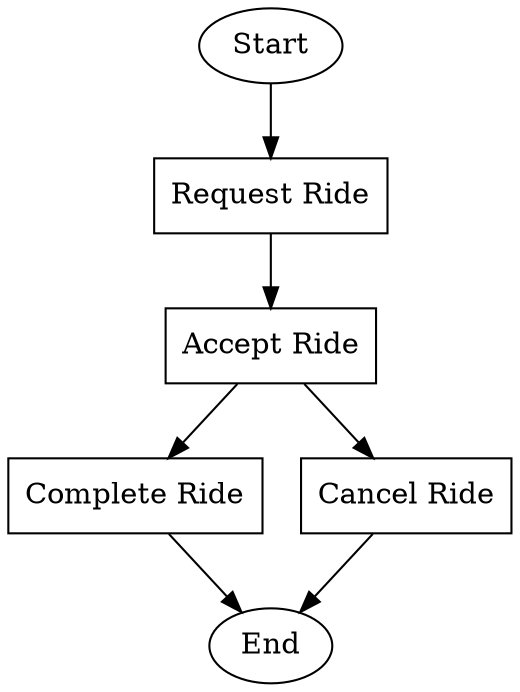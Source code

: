 digraph Flowchart {
  start [shape=ellipse, label="Start"]
  request [shape=box, label="Request Ride"]
  accept [shape=box, label="Accept Ride"]
  complete [shape=box, label="Complete Ride"]
  cancel [shape=box, label="Cancel Ride"]
  end [shape=ellipse, label="End"]

  start -> request
  request -> accept
  accept -> complete
  accept -> cancel
  complete -> end
  cancel -> end
}
